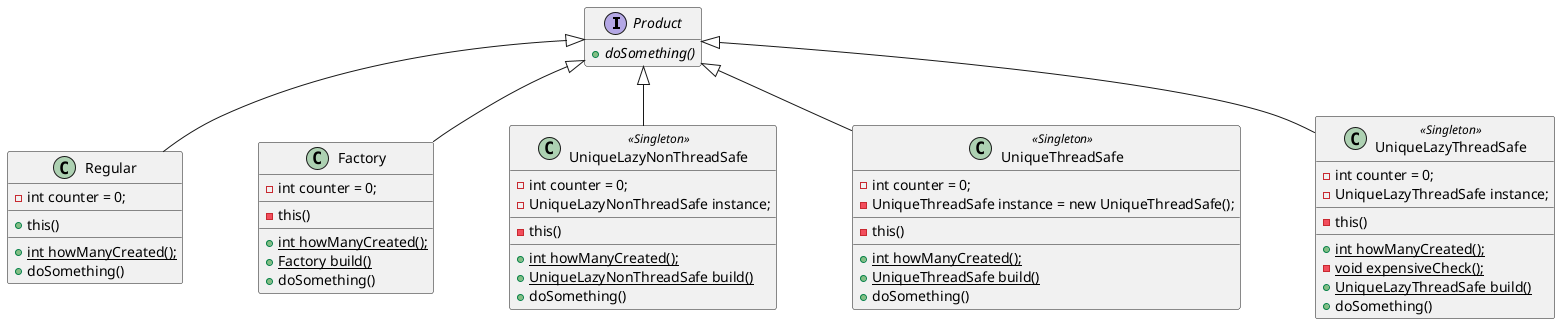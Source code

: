 @startuml

skinparam nodesep 75
skinparam ranksep 50
hide empty members


interface Product {
 + {abstract} doSomething()
}


class Regular {
  - int counter = 0;
  __
  + this()
  __
  + {static} int howManyCreated();
  + doSomething()
}

class Factory {
  - int counter = 0;
  __
  - this()
  __
  + {static} int howManyCreated();
  + {static} Factory build()
  + doSomething()
}

class UniqueLazyNonThreadSafe << Singleton >> {
  - int counter = 0;
  - UniqueLazyNonThreadSafe instance;
  __
  - this()
  __
  + {static} int howManyCreated();
  + {static} UniqueLazyNonThreadSafe build()
  + doSomething()
}

class UniqueThreadSafe << Singleton >> {
  - int counter = 0;
  - UniqueThreadSafe instance = new UniqueThreadSafe();
  __
  - this()
  __
  + {static} int howManyCreated();
  + {static} UniqueThreadSafe build()
  + doSomething()
}

class UniqueLazyThreadSafe << Singleton >> {
  - int counter = 0;
  - UniqueLazyThreadSafe instance;
  __
  - this()
  __
  + {static} int howManyCreated();
  - {static} void expensiveCheck();
  + {static} UniqueLazyThreadSafe build()
  + doSomething()
}

Product <|-- Regular
Product <|-- Factory
Product <|-- UniqueLazyNonThreadSafe
Product <|-- UniqueThreadSafe
Product <|-- UniqueLazyThreadSafe
@enduml
